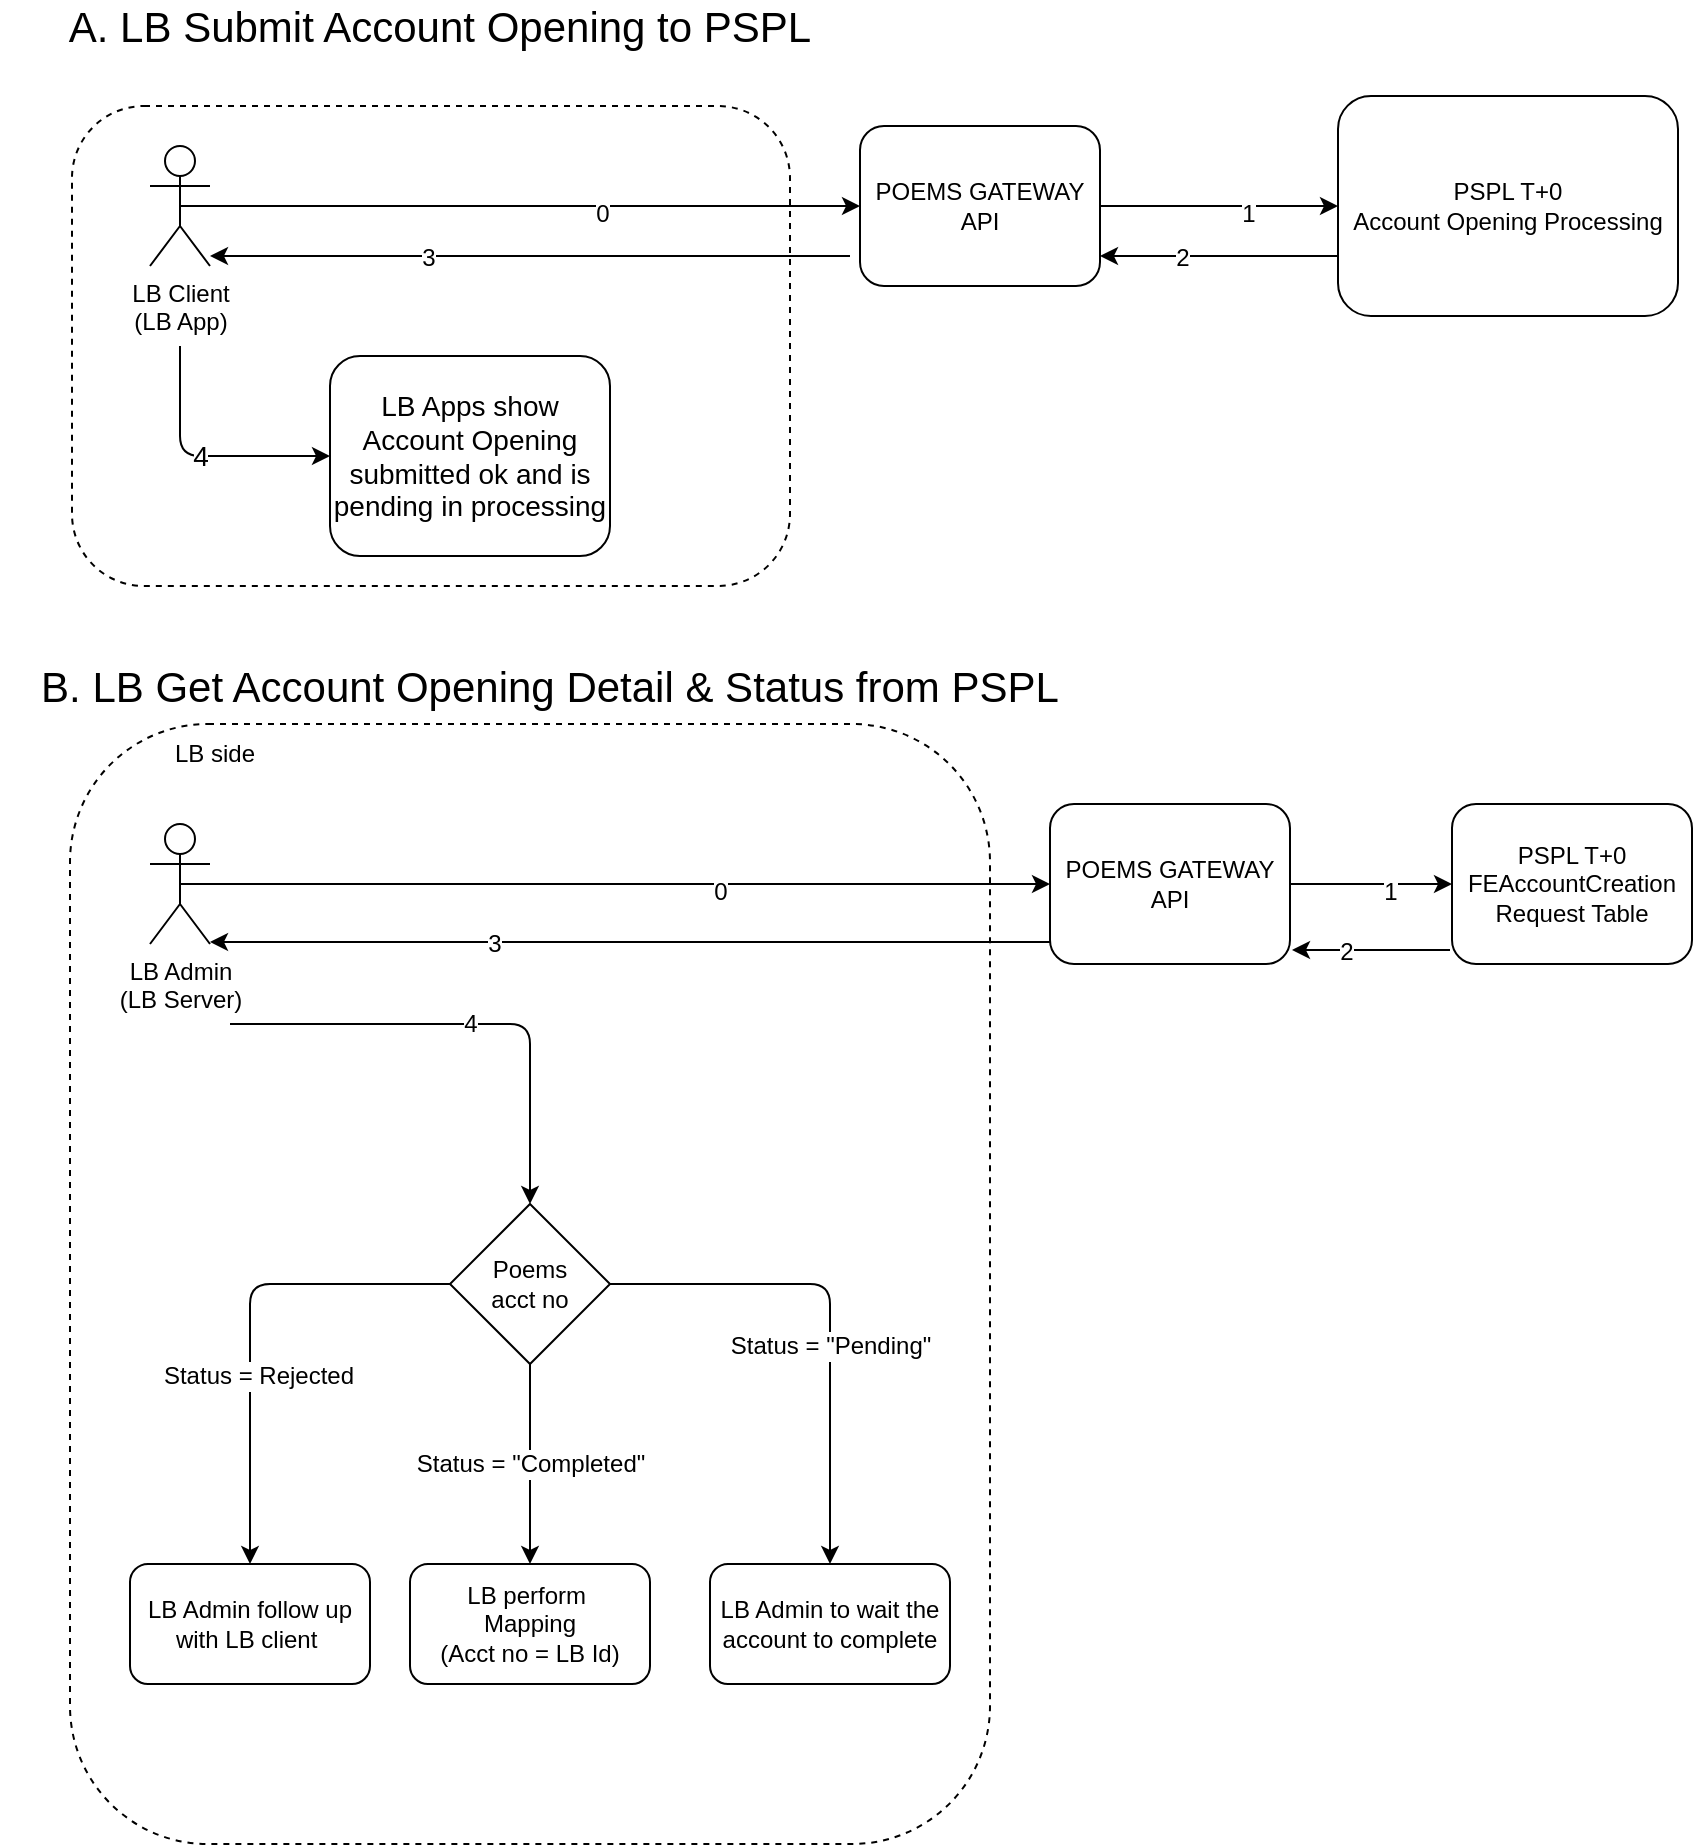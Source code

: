 <mxfile version="12.1.5" type="github" pages="1">
  <diagram id="UOzD4N3eyY4db2SnFhZ8" name="Page-1">
    <mxGraphModel dx="2071" dy="588" grid="1" gridSize="10" guides="1" tooltips="1" connect="1" arrows="1" fold="1" page="1" pageScale="1" pageWidth="850" pageHeight="1100" math="0" shadow="0">
      <root>
        <mxCell id="0"/>
        <mxCell id="1" parent="0"/>
        <mxCell id="Ur7TswTjiC4Jq3S4hagu-4" value="POEMS GATEWAY&lt;br&gt;API" style="rounded=1;whiteSpace=wrap;html=1;" parent="1" vertex="1">
          <mxGeometry x="425" y="100" width="120" height="80" as="geometry"/>
        </mxCell>
        <mxCell id="wVM4E26sl-JtEafnIeuh-3" value="PSPL T+0 &lt;br&gt;Account Opening Processing" style="rounded=1;whiteSpace=wrap;html=1;" vertex="1" parent="1">
          <mxGeometry x="664" y="85" width="170" height="110" as="geometry"/>
        </mxCell>
        <mxCell id="wVM4E26sl-JtEafnIeuh-4" value="" style="endArrow=classic;html=1;exitX=1;exitY=0.5;exitDx=0;exitDy=0;entryX=0;entryY=0.5;entryDx=0;entryDy=0;" edge="1" parent="1" source="Ur7TswTjiC4Jq3S4hagu-4" target="wVM4E26sl-JtEafnIeuh-3">
          <mxGeometry width="50" height="50" relative="1" as="geometry">
            <mxPoint x="340" y="140" as="sourcePoint"/>
            <mxPoint x="485" y="140" as="targetPoint"/>
          </mxGeometry>
        </mxCell>
        <mxCell id="wVM4E26sl-JtEafnIeuh-5" value="1" style="text;html=1;resizable=0;points=[];align=center;verticalAlign=middle;labelBackgroundColor=#ffffff;" vertex="1" connectable="0" parent="wVM4E26sl-JtEafnIeuh-4">
          <mxGeometry x="0.239" y="-4" relative="1" as="geometry">
            <mxPoint as="offset"/>
          </mxGeometry>
        </mxCell>
        <mxCell id="wVM4E26sl-JtEafnIeuh-6" value="" style="endArrow=classic;html=1;exitX=0;exitY=0.682;exitDx=0;exitDy=0;exitPerimeter=0;entryX=1;entryY=0.75;entryDx=0;entryDy=0;" edge="1" parent="1">
          <mxGeometry width="50" height="50" relative="1" as="geometry">
            <mxPoint x="664" y="165.02" as="sourcePoint"/>
            <mxPoint x="545" y="165" as="targetPoint"/>
          </mxGeometry>
        </mxCell>
        <mxCell id="wVM4E26sl-JtEafnIeuh-8" value="2" style="text;html=1;resizable=0;points=[];align=center;verticalAlign=middle;labelBackgroundColor=#ffffff;" vertex="1" connectable="0" parent="wVM4E26sl-JtEafnIeuh-6">
          <mxGeometry x="0.323" y="1" relative="1" as="geometry">
            <mxPoint as="offset"/>
          </mxGeometry>
        </mxCell>
        <mxCell id="wVM4E26sl-JtEafnIeuh-12" value="POEMS GATEWAY&lt;br&gt;API" style="rounded=1;whiteSpace=wrap;html=1;" vertex="1" parent="1">
          <mxGeometry x="520" y="439" width="120" height="80" as="geometry"/>
        </mxCell>
        <mxCell id="wVM4E26sl-JtEafnIeuh-15" value="PSPL T+0&lt;br&gt;FEAccountCreation&lt;br&gt;Request Table" style="rounded=1;whiteSpace=wrap;html=1;" vertex="1" parent="1">
          <mxGeometry x="721" y="439" width="120" height="80" as="geometry"/>
        </mxCell>
        <mxCell id="wVM4E26sl-JtEafnIeuh-16" value="" style="endArrow=classic;html=1;exitX=1;exitY=0.5;exitDx=0;exitDy=0;entryX=0;entryY=0.5;entryDx=0;entryDy=0;" edge="1" parent="1" source="wVM4E26sl-JtEafnIeuh-12" target="wVM4E26sl-JtEafnIeuh-15">
          <mxGeometry width="50" height="50" relative="1" as="geometry">
            <mxPoint x="397" y="479" as="sourcePoint"/>
            <mxPoint x="542" y="479" as="targetPoint"/>
          </mxGeometry>
        </mxCell>
        <mxCell id="wVM4E26sl-JtEafnIeuh-17" value="1" style="text;html=1;resizable=0;points=[];align=center;verticalAlign=middle;labelBackgroundColor=#ffffff;" vertex="1" connectable="0" parent="wVM4E26sl-JtEafnIeuh-16">
          <mxGeometry x="0.239" y="-4" relative="1" as="geometry">
            <mxPoint as="offset"/>
          </mxGeometry>
        </mxCell>
        <mxCell id="wVM4E26sl-JtEafnIeuh-18" value="" style="endArrow=classic;html=1;" edge="1" parent="1">
          <mxGeometry width="50" height="50" relative="1" as="geometry">
            <mxPoint x="720" y="512" as="sourcePoint"/>
            <mxPoint x="641" y="512" as="targetPoint"/>
          </mxGeometry>
        </mxCell>
        <mxCell id="wVM4E26sl-JtEafnIeuh-19" value="2" style="text;html=1;resizable=0;points=[];align=center;verticalAlign=middle;labelBackgroundColor=#ffffff;" vertex="1" connectable="0" parent="wVM4E26sl-JtEafnIeuh-18">
          <mxGeometry x="0.323" y="1" relative="1" as="geometry">
            <mxPoint as="offset"/>
          </mxGeometry>
        </mxCell>
        <mxCell id="wVM4E26sl-JtEafnIeuh-22" value="A. LB Submit Account Opening to PSPL" style="text;html=1;strokeColor=none;fillColor=none;align=center;verticalAlign=middle;whiteSpace=wrap;rounded=0;fontSize=21;" vertex="1" parent="1">
          <mxGeometry x="10" y="40" width="410" height="20" as="geometry"/>
        </mxCell>
        <mxCell id="wVM4E26sl-JtEafnIeuh-23" value="B. LB Get Account Opening Detail &amp;amp; Status from PSPL" style="text;html=1;strokeColor=none;fillColor=none;align=center;verticalAlign=middle;whiteSpace=wrap;rounded=0;fontSize=21;" vertex="1" parent="1">
          <mxGeometry x="-5" y="370" width="550" height="20" as="geometry"/>
        </mxCell>
        <mxCell id="wVM4E26sl-JtEafnIeuh-26" value="" style="rounded=1;whiteSpace=wrap;html=1;fontSize=12;dashed=1;" vertex="1" parent="1">
          <mxGeometry x="30" y="399" width="460" height="560" as="geometry"/>
        </mxCell>
        <mxCell id="wVM4E26sl-JtEafnIeuh-25" value="Poems &lt;br&gt;acct no" style="rhombus;whiteSpace=wrap;html=1;fontSize=12;" vertex="1" parent="1">
          <mxGeometry x="220" y="639" width="80" height="80" as="geometry"/>
        </mxCell>
        <mxCell id="wVM4E26sl-JtEafnIeuh-24" value="LB perform&amp;nbsp;&lt;br&gt;Mapping&lt;br&gt;(Acct no = LB Id)" style="rounded=1;whiteSpace=wrap;html=1;fontSize=12;" vertex="1" parent="1">
          <mxGeometry x="200" y="819" width="120" height="60" as="geometry"/>
        </mxCell>
        <mxCell id="wVM4E26sl-JtEafnIeuh-28" value="Status = &quot;Completed&quot;" style="endArrow=classic;html=1;fontSize=12;entryX=0.5;entryY=0;entryDx=0;entryDy=0;exitX=0.5;exitY=1;exitDx=0;exitDy=0;" edge="1" parent="1" source="wVM4E26sl-JtEafnIeuh-25" target="wVM4E26sl-JtEafnIeuh-24">
          <mxGeometry width="50" height="50" relative="1" as="geometry">
            <mxPoint x="350" y="729" as="sourcePoint"/>
            <mxPoint x="400" y="679" as="targetPoint"/>
          </mxGeometry>
        </mxCell>
        <mxCell id="wVM4E26sl-JtEafnIeuh-29" value="LB Admin follow up with LB client&amp;nbsp;" style="rounded=1;whiteSpace=wrap;html=1;fontSize=12;" vertex="1" parent="1">
          <mxGeometry x="60" y="819" width="120" height="60" as="geometry"/>
        </mxCell>
        <mxCell id="wVM4E26sl-JtEafnIeuh-30" value="" style="endArrow=classic;html=1;fontSize=12;exitX=0;exitY=0.5;exitDx=0;exitDy=0;" edge="1" parent="1" source="wVM4E26sl-JtEafnIeuh-25" target="wVM4E26sl-JtEafnIeuh-29">
          <mxGeometry width="50" height="50" relative="1" as="geometry">
            <mxPoint x="120" y="719" as="sourcePoint"/>
            <mxPoint x="170" y="669" as="targetPoint"/>
            <Array as="points">
              <mxPoint x="120" y="679"/>
            </Array>
          </mxGeometry>
        </mxCell>
        <mxCell id="wVM4E26sl-JtEafnIeuh-31" value="Status = Rejected" style="text;html=1;resizable=0;points=[];align=center;verticalAlign=middle;labelBackgroundColor=#ffffff;fontSize=12;" vertex="1" connectable="0" parent="wVM4E26sl-JtEafnIeuh-30">
          <mxGeometry x="0.217" y="4" relative="1" as="geometry">
            <mxPoint as="offset"/>
          </mxGeometry>
        </mxCell>
        <mxCell id="wVM4E26sl-JtEafnIeuh-32" value="&lt;span style=&quot;white-space: normal&quot;&gt;LB Admin to wait the account to complete&lt;/span&gt;" style="rounded=1;whiteSpace=wrap;html=1;fontSize=12;" vertex="1" parent="1">
          <mxGeometry x="350" y="819" width="120" height="60" as="geometry"/>
        </mxCell>
        <mxCell id="wVM4E26sl-JtEafnIeuh-33" value="" style="endArrow=classic;html=1;fontSize=12;exitX=1;exitY=0.5;exitDx=0;exitDy=0;entryX=0.5;entryY=0;entryDx=0;entryDy=0;" edge="1" parent="1" source="wVM4E26sl-JtEafnIeuh-25" target="wVM4E26sl-JtEafnIeuh-32">
          <mxGeometry width="50" height="50" relative="1" as="geometry">
            <mxPoint x="380" y="739" as="sourcePoint"/>
            <mxPoint x="430" y="689" as="targetPoint"/>
            <Array as="points">
              <mxPoint x="410" y="679"/>
            </Array>
          </mxGeometry>
        </mxCell>
        <mxCell id="wVM4E26sl-JtEafnIeuh-34" value="Status = &quot;Pending&quot;" style="text;html=1;resizable=0;points=[];align=center;verticalAlign=middle;labelBackgroundColor=#ffffff;fontSize=12;" vertex="1" connectable="0" parent="wVM4E26sl-JtEafnIeuh-33">
          <mxGeometry x="0.124" relative="1" as="geometry">
            <mxPoint as="offset"/>
          </mxGeometry>
        </mxCell>
        <mxCell id="wVM4E26sl-JtEafnIeuh-35" value="LB side" style="text;html=1;strokeColor=none;fillColor=none;align=center;verticalAlign=middle;whiteSpace=wrap;rounded=0;fontSize=12;" vertex="1" parent="1">
          <mxGeometry x="70" y="404" width="65" height="20" as="geometry"/>
        </mxCell>
        <mxCell id="wVM4E26sl-JtEafnIeuh-11" value="LB Admin&lt;br&gt;(LB Server)" style="shape=umlActor;verticalLabelPosition=bottom;labelBackgroundColor=#ffffff;verticalAlign=top;html=1;outlineConnect=0;" vertex="1" parent="1">
          <mxGeometry x="70" y="449" width="30" height="60" as="geometry"/>
        </mxCell>
        <mxCell id="wVM4E26sl-JtEafnIeuh-13" value="" style="endArrow=classic;html=1;exitX=0.5;exitY=0.5;exitDx=0;exitDy=0;exitPerimeter=0;entryX=0;entryY=0.5;entryDx=0;entryDy=0;" edge="1" parent="1" source="wVM4E26sl-JtEafnIeuh-11" target="wVM4E26sl-JtEafnIeuh-12">
          <mxGeometry width="50" height="50" relative="1" as="geometry">
            <mxPoint x="160" y="519" as="sourcePoint"/>
            <mxPoint x="210" y="469" as="targetPoint"/>
          </mxGeometry>
        </mxCell>
        <mxCell id="wVM4E26sl-JtEafnIeuh-14" value="0" style="text;html=1;resizable=0;points=[];align=center;verticalAlign=middle;labelBackgroundColor=#ffffff;" vertex="1" connectable="0" parent="wVM4E26sl-JtEafnIeuh-13">
          <mxGeometry x="0.239" y="-4" relative="1" as="geometry">
            <mxPoint as="offset"/>
          </mxGeometry>
        </mxCell>
        <mxCell id="wVM4E26sl-JtEafnIeuh-20" value="" style="endArrow=classic;html=1;" edge="1" parent="1">
          <mxGeometry width="50" height="50" relative="1" as="geometry">
            <mxPoint x="520" y="508" as="sourcePoint"/>
            <mxPoint x="100" y="508" as="targetPoint"/>
          </mxGeometry>
        </mxCell>
        <mxCell id="wVM4E26sl-JtEafnIeuh-21" value="3" style="text;html=1;resizable=0;points=[];align=center;verticalAlign=middle;labelBackgroundColor=#ffffff;" vertex="1" connectable="0" parent="wVM4E26sl-JtEafnIeuh-20">
          <mxGeometry x="0.323" y="1" relative="1" as="geometry">
            <mxPoint as="offset"/>
          </mxGeometry>
        </mxCell>
        <mxCell id="wVM4E26sl-JtEafnIeuh-27" value="4" style="endArrow=classic;html=1;fontSize=12;entryX=0.5;entryY=0;entryDx=0;entryDy=0;" edge="1" parent="1" target="wVM4E26sl-JtEafnIeuh-25">
          <mxGeometry width="50" height="50" relative="1" as="geometry">
            <mxPoint x="110" y="549" as="sourcePoint"/>
            <mxPoint x="230" y="559" as="targetPoint"/>
            <Array as="points">
              <mxPoint x="260" y="549"/>
            </Array>
          </mxGeometry>
        </mxCell>
        <mxCell id="wVM4E26sl-JtEafnIeuh-37" value="" style="rounded=1;whiteSpace=wrap;html=1;fontSize=12;dashed=1;" vertex="1" parent="1">
          <mxGeometry x="31" y="90" width="359" height="240" as="geometry"/>
        </mxCell>
        <mxCell id="Ur7TswTjiC4Jq3S4hagu-1" value="LB Client&lt;br&gt;(LB App)" style="shape=umlActor;verticalLabelPosition=bottom;labelBackgroundColor=#ffffff;verticalAlign=top;html=1;outlineConnect=0;" parent="1" vertex="1">
          <mxGeometry x="70" y="110" width="30" height="60" as="geometry"/>
        </mxCell>
        <mxCell id="wVM4E26sl-JtEafnIeuh-1" value="" style="endArrow=classic;html=1;exitX=0.5;exitY=0.5;exitDx=0;exitDy=0;exitPerimeter=0;entryX=0;entryY=0.5;entryDx=0;entryDy=0;" edge="1" parent="1" source="Ur7TswTjiC4Jq3S4hagu-1" target="Ur7TswTjiC4Jq3S4hagu-4">
          <mxGeometry width="50" height="50" relative="1" as="geometry">
            <mxPoint x="160" y="180" as="sourcePoint"/>
            <mxPoint x="210" y="130" as="targetPoint"/>
          </mxGeometry>
        </mxCell>
        <mxCell id="wVM4E26sl-JtEafnIeuh-2" value="0" style="text;html=1;resizable=0;points=[];align=center;verticalAlign=middle;labelBackgroundColor=#ffffff;" vertex="1" connectable="0" parent="wVM4E26sl-JtEafnIeuh-1">
          <mxGeometry x="0.239" y="-4" relative="1" as="geometry">
            <mxPoint as="offset"/>
          </mxGeometry>
        </mxCell>
        <mxCell id="wVM4E26sl-JtEafnIeuh-9" value="" style="endArrow=classic;html=1;entryX=1;entryY=1;entryDx=0;entryDy=0;entryPerimeter=0;" edge="1" parent="1">
          <mxGeometry width="50" height="50" relative="1" as="geometry">
            <mxPoint x="420" y="165" as="sourcePoint"/>
            <mxPoint x="100" y="165" as="targetPoint"/>
          </mxGeometry>
        </mxCell>
        <mxCell id="wVM4E26sl-JtEafnIeuh-10" value="3" style="text;html=1;resizable=0;points=[];align=center;verticalAlign=middle;labelBackgroundColor=#ffffff;" vertex="1" connectable="0" parent="wVM4E26sl-JtEafnIeuh-9">
          <mxGeometry x="0.323" y="1" relative="1" as="geometry">
            <mxPoint as="offset"/>
          </mxGeometry>
        </mxCell>
        <mxCell id="wVM4E26sl-JtEafnIeuh-36" value="LB Apps show Account Opening submitted ok and is pending in processing" style="rounded=1;whiteSpace=wrap;html=1;fontSize=14;" vertex="1" parent="1">
          <mxGeometry x="160" y="215" width="140" height="100" as="geometry"/>
        </mxCell>
        <mxCell id="wVM4E26sl-JtEafnIeuh-39" value="4" style="endArrow=classic;html=1;fontSize=14;entryX=0;entryY=0.5;entryDx=0;entryDy=0;" edge="1" parent="1" target="wVM4E26sl-JtEafnIeuh-36">
          <mxGeometry width="50" height="50" relative="1" as="geometry">
            <mxPoint x="85" y="210" as="sourcePoint"/>
            <mxPoint x="550" y="260" as="targetPoint"/>
            <Array as="points">
              <mxPoint x="85" y="265"/>
            </Array>
          </mxGeometry>
        </mxCell>
      </root>
    </mxGraphModel>
  </diagram>
</mxfile>
